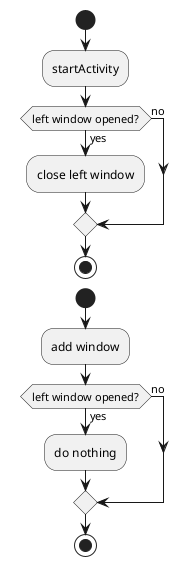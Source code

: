 @startuml
'https://plantuml.com/activity-diagram-beta

start
:startActivity;
if (left window opened?) then (yes)
  :close left window;
else (no)
endif
stop

start
:add window;
if (left window opened?) then (yes)
  :do nothing;
else (no)
endif
stop

@enduml
